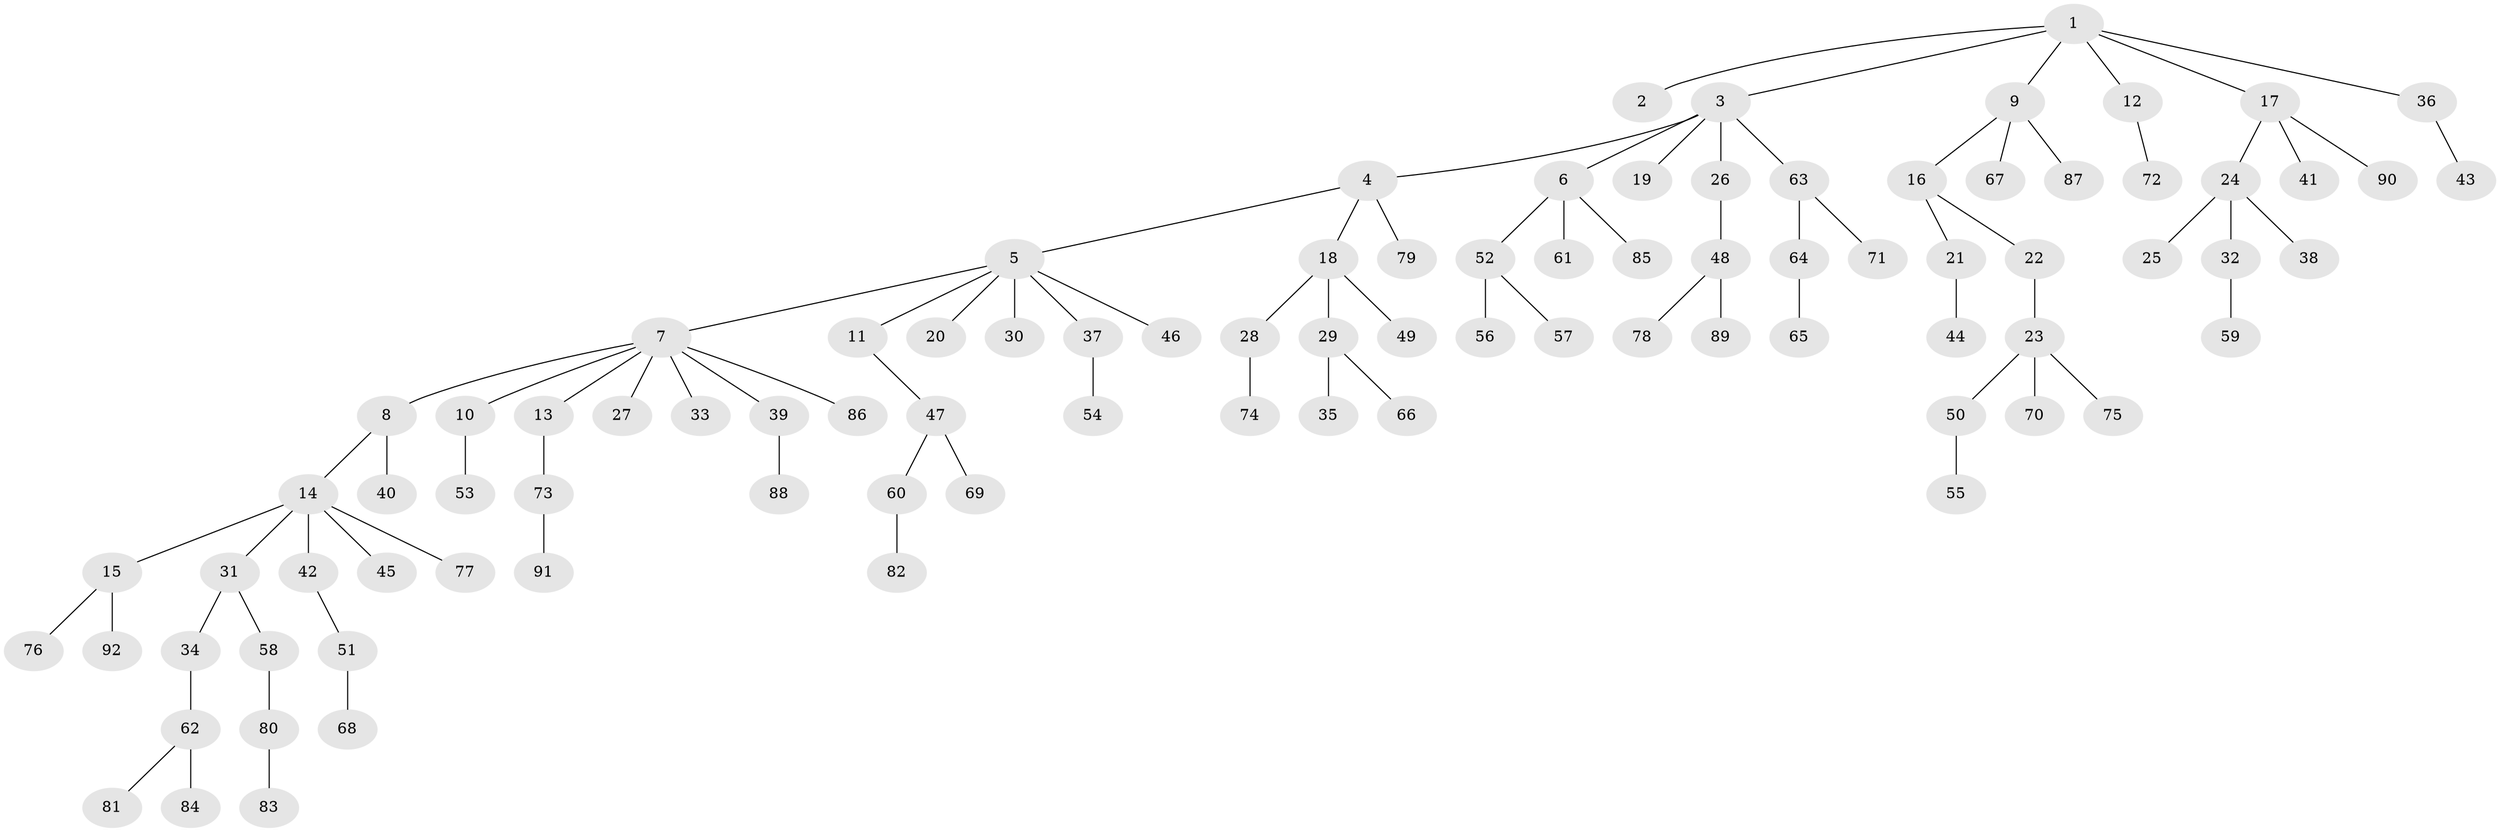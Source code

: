 // Generated by graph-tools (version 1.1) at 2025/26/03/09/25 03:26:29]
// undirected, 92 vertices, 91 edges
graph export_dot {
graph [start="1"]
  node [color=gray90,style=filled];
  1;
  2;
  3;
  4;
  5;
  6;
  7;
  8;
  9;
  10;
  11;
  12;
  13;
  14;
  15;
  16;
  17;
  18;
  19;
  20;
  21;
  22;
  23;
  24;
  25;
  26;
  27;
  28;
  29;
  30;
  31;
  32;
  33;
  34;
  35;
  36;
  37;
  38;
  39;
  40;
  41;
  42;
  43;
  44;
  45;
  46;
  47;
  48;
  49;
  50;
  51;
  52;
  53;
  54;
  55;
  56;
  57;
  58;
  59;
  60;
  61;
  62;
  63;
  64;
  65;
  66;
  67;
  68;
  69;
  70;
  71;
  72;
  73;
  74;
  75;
  76;
  77;
  78;
  79;
  80;
  81;
  82;
  83;
  84;
  85;
  86;
  87;
  88;
  89;
  90;
  91;
  92;
  1 -- 2;
  1 -- 3;
  1 -- 9;
  1 -- 12;
  1 -- 17;
  1 -- 36;
  3 -- 4;
  3 -- 6;
  3 -- 19;
  3 -- 26;
  3 -- 63;
  4 -- 5;
  4 -- 18;
  4 -- 79;
  5 -- 7;
  5 -- 11;
  5 -- 20;
  5 -- 30;
  5 -- 37;
  5 -- 46;
  6 -- 52;
  6 -- 61;
  6 -- 85;
  7 -- 8;
  7 -- 10;
  7 -- 13;
  7 -- 27;
  7 -- 33;
  7 -- 39;
  7 -- 86;
  8 -- 14;
  8 -- 40;
  9 -- 16;
  9 -- 67;
  9 -- 87;
  10 -- 53;
  11 -- 47;
  12 -- 72;
  13 -- 73;
  14 -- 15;
  14 -- 31;
  14 -- 42;
  14 -- 45;
  14 -- 77;
  15 -- 76;
  15 -- 92;
  16 -- 21;
  16 -- 22;
  17 -- 24;
  17 -- 41;
  17 -- 90;
  18 -- 28;
  18 -- 29;
  18 -- 49;
  21 -- 44;
  22 -- 23;
  23 -- 50;
  23 -- 70;
  23 -- 75;
  24 -- 25;
  24 -- 32;
  24 -- 38;
  26 -- 48;
  28 -- 74;
  29 -- 35;
  29 -- 66;
  31 -- 34;
  31 -- 58;
  32 -- 59;
  34 -- 62;
  36 -- 43;
  37 -- 54;
  39 -- 88;
  42 -- 51;
  47 -- 60;
  47 -- 69;
  48 -- 78;
  48 -- 89;
  50 -- 55;
  51 -- 68;
  52 -- 56;
  52 -- 57;
  58 -- 80;
  60 -- 82;
  62 -- 81;
  62 -- 84;
  63 -- 64;
  63 -- 71;
  64 -- 65;
  73 -- 91;
  80 -- 83;
}
